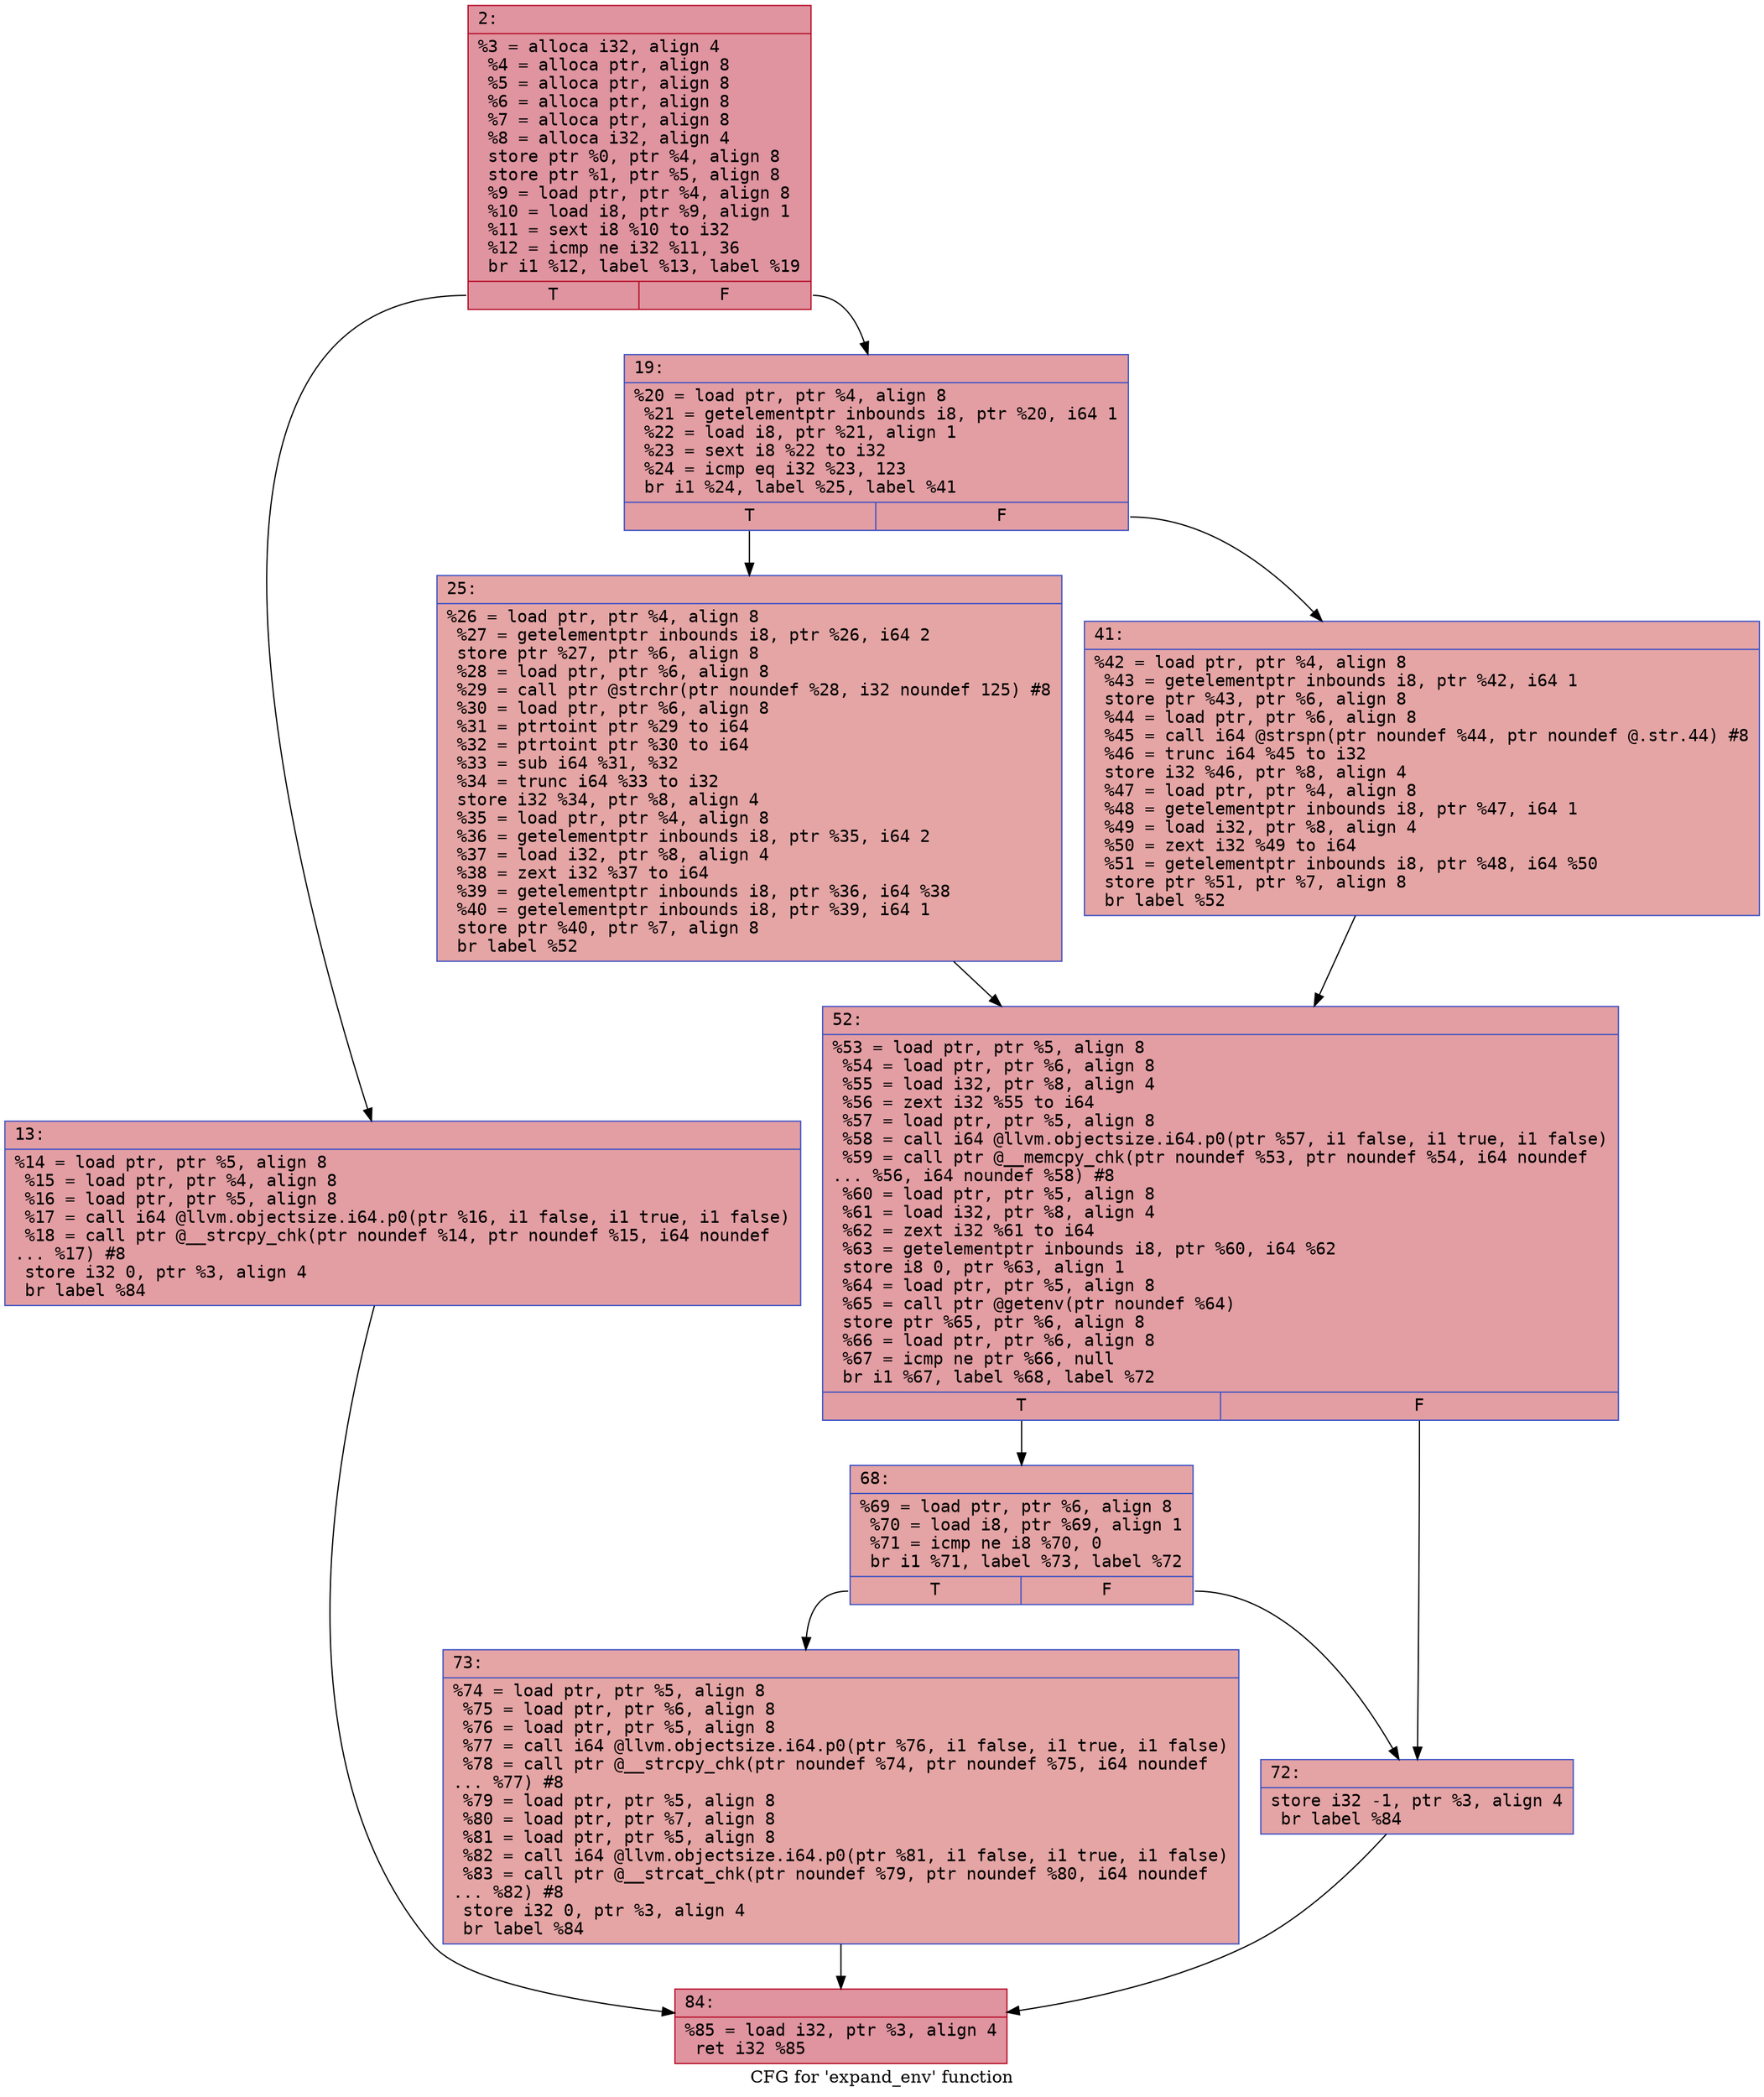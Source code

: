 digraph "CFG for 'expand_env' function" {
	label="CFG for 'expand_env' function";

	Node0x60000196eb70 [shape=record,color="#b70d28ff", style=filled, fillcolor="#b70d2870" fontname="Courier",label="{2:\l|  %3 = alloca i32, align 4\l  %4 = alloca ptr, align 8\l  %5 = alloca ptr, align 8\l  %6 = alloca ptr, align 8\l  %7 = alloca ptr, align 8\l  %8 = alloca i32, align 4\l  store ptr %0, ptr %4, align 8\l  store ptr %1, ptr %5, align 8\l  %9 = load ptr, ptr %4, align 8\l  %10 = load i8, ptr %9, align 1\l  %11 = sext i8 %10 to i32\l  %12 = icmp ne i32 %11, 36\l  br i1 %12, label %13, label %19\l|{<s0>T|<s1>F}}"];
	Node0x60000196eb70:s0 -> Node0x60000196ebc0[tooltip="2 -> 13\nProbability 50.00%" ];
	Node0x60000196eb70:s1 -> Node0x60000196ec10[tooltip="2 -> 19\nProbability 50.00%" ];
	Node0x60000196ebc0 [shape=record,color="#3d50c3ff", style=filled, fillcolor="#be242e70" fontname="Courier",label="{13:\l|  %14 = load ptr, ptr %5, align 8\l  %15 = load ptr, ptr %4, align 8\l  %16 = load ptr, ptr %5, align 8\l  %17 = call i64 @llvm.objectsize.i64.p0(ptr %16, i1 false, i1 true, i1 false)\l  %18 = call ptr @__strcpy_chk(ptr noundef %14, ptr noundef %15, i64 noundef\l... %17) #8\l  store i32 0, ptr %3, align 4\l  br label %84\l}"];
	Node0x60000196ebc0 -> Node0x60000196ee40[tooltip="13 -> 84\nProbability 100.00%" ];
	Node0x60000196ec10 [shape=record,color="#3d50c3ff", style=filled, fillcolor="#be242e70" fontname="Courier",label="{19:\l|  %20 = load ptr, ptr %4, align 8\l  %21 = getelementptr inbounds i8, ptr %20, i64 1\l  %22 = load i8, ptr %21, align 1\l  %23 = sext i8 %22 to i32\l  %24 = icmp eq i32 %23, 123\l  br i1 %24, label %25, label %41\l|{<s0>T|<s1>F}}"];
	Node0x60000196ec10:s0 -> Node0x60000196ec60[tooltip="19 -> 25\nProbability 50.00%" ];
	Node0x60000196ec10:s1 -> Node0x60000196ecb0[tooltip="19 -> 41\nProbability 50.00%" ];
	Node0x60000196ec60 [shape=record,color="#3d50c3ff", style=filled, fillcolor="#c5333470" fontname="Courier",label="{25:\l|  %26 = load ptr, ptr %4, align 8\l  %27 = getelementptr inbounds i8, ptr %26, i64 2\l  store ptr %27, ptr %6, align 8\l  %28 = load ptr, ptr %6, align 8\l  %29 = call ptr @strchr(ptr noundef %28, i32 noundef 125) #8\l  %30 = load ptr, ptr %6, align 8\l  %31 = ptrtoint ptr %29 to i64\l  %32 = ptrtoint ptr %30 to i64\l  %33 = sub i64 %31, %32\l  %34 = trunc i64 %33 to i32\l  store i32 %34, ptr %8, align 4\l  %35 = load ptr, ptr %4, align 8\l  %36 = getelementptr inbounds i8, ptr %35, i64 2\l  %37 = load i32, ptr %8, align 4\l  %38 = zext i32 %37 to i64\l  %39 = getelementptr inbounds i8, ptr %36, i64 %38\l  %40 = getelementptr inbounds i8, ptr %39, i64 1\l  store ptr %40, ptr %7, align 8\l  br label %52\l}"];
	Node0x60000196ec60 -> Node0x60000196ed00[tooltip="25 -> 52\nProbability 100.00%" ];
	Node0x60000196ecb0 [shape=record,color="#3d50c3ff", style=filled, fillcolor="#c5333470" fontname="Courier",label="{41:\l|  %42 = load ptr, ptr %4, align 8\l  %43 = getelementptr inbounds i8, ptr %42, i64 1\l  store ptr %43, ptr %6, align 8\l  %44 = load ptr, ptr %6, align 8\l  %45 = call i64 @strspn(ptr noundef %44, ptr noundef @.str.44) #8\l  %46 = trunc i64 %45 to i32\l  store i32 %46, ptr %8, align 4\l  %47 = load ptr, ptr %4, align 8\l  %48 = getelementptr inbounds i8, ptr %47, i64 1\l  %49 = load i32, ptr %8, align 4\l  %50 = zext i32 %49 to i64\l  %51 = getelementptr inbounds i8, ptr %48, i64 %50\l  store ptr %51, ptr %7, align 8\l  br label %52\l}"];
	Node0x60000196ecb0 -> Node0x60000196ed00[tooltip="41 -> 52\nProbability 100.00%" ];
	Node0x60000196ed00 [shape=record,color="#3d50c3ff", style=filled, fillcolor="#be242e70" fontname="Courier",label="{52:\l|  %53 = load ptr, ptr %5, align 8\l  %54 = load ptr, ptr %6, align 8\l  %55 = load i32, ptr %8, align 4\l  %56 = zext i32 %55 to i64\l  %57 = load ptr, ptr %5, align 8\l  %58 = call i64 @llvm.objectsize.i64.p0(ptr %57, i1 false, i1 true, i1 false)\l  %59 = call ptr @__memcpy_chk(ptr noundef %53, ptr noundef %54, i64 noundef\l... %56, i64 noundef %58) #8\l  %60 = load ptr, ptr %5, align 8\l  %61 = load i32, ptr %8, align 4\l  %62 = zext i32 %61 to i64\l  %63 = getelementptr inbounds i8, ptr %60, i64 %62\l  store i8 0, ptr %63, align 1\l  %64 = load ptr, ptr %5, align 8\l  %65 = call ptr @getenv(ptr noundef %64)\l  store ptr %65, ptr %6, align 8\l  %66 = load ptr, ptr %6, align 8\l  %67 = icmp ne ptr %66, null\l  br i1 %67, label %68, label %72\l|{<s0>T|<s1>F}}"];
	Node0x60000196ed00:s0 -> Node0x60000196ed50[tooltip="52 -> 68\nProbability 62.50%" ];
	Node0x60000196ed00:s1 -> Node0x60000196eda0[tooltip="52 -> 72\nProbability 37.50%" ];
	Node0x60000196ed50 [shape=record,color="#3d50c3ff", style=filled, fillcolor="#c32e3170" fontname="Courier",label="{68:\l|  %69 = load ptr, ptr %6, align 8\l  %70 = load i8, ptr %69, align 1\l  %71 = icmp ne i8 %70, 0\l  br i1 %71, label %73, label %72\l|{<s0>T|<s1>F}}"];
	Node0x60000196ed50:s0 -> Node0x60000196edf0[tooltip="68 -> 73\nProbability 62.50%" ];
	Node0x60000196ed50:s1 -> Node0x60000196eda0[tooltip="68 -> 72\nProbability 37.50%" ];
	Node0x60000196eda0 [shape=record,color="#3d50c3ff", style=filled, fillcolor="#c32e3170" fontname="Courier",label="{72:\l|  store i32 -1, ptr %3, align 4\l  br label %84\l}"];
	Node0x60000196eda0 -> Node0x60000196ee40[tooltip="72 -> 84\nProbability 100.00%" ];
	Node0x60000196edf0 [shape=record,color="#3d50c3ff", style=filled, fillcolor="#c5333470" fontname="Courier",label="{73:\l|  %74 = load ptr, ptr %5, align 8\l  %75 = load ptr, ptr %6, align 8\l  %76 = load ptr, ptr %5, align 8\l  %77 = call i64 @llvm.objectsize.i64.p0(ptr %76, i1 false, i1 true, i1 false)\l  %78 = call ptr @__strcpy_chk(ptr noundef %74, ptr noundef %75, i64 noundef\l... %77) #8\l  %79 = load ptr, ptr %5, align 8\l  %80 = load ptr, ptr %7, align 8\l  %81 = load ptr, ptr %5, align 8\l  %82 = call i64 @llvm.objectsize.i64.p0(ptr %81, i1 false, i1 true, i1 false)\l  %83 = call ptr @__strcat_chk(ptr noundef %79, ptr noundef %80, i64 noundef\l... %82) #8\l  store i32 0, ptr %3, align 4\l  br label %84\l}"];
	Node0x60000196edf0 -> Node0x60000196ee40[tooltip="73 -> 84\nProbability 100.00%" ];
	Node0x60000196ee40 [shape=record,color="#b70d28ff", style=filled, fillcolor="#b70d2870" fontname="Courier",label="{84:\l|  %85 = load i32, ptr %3, align 4\l  ret i32 %85\l}"];
}
